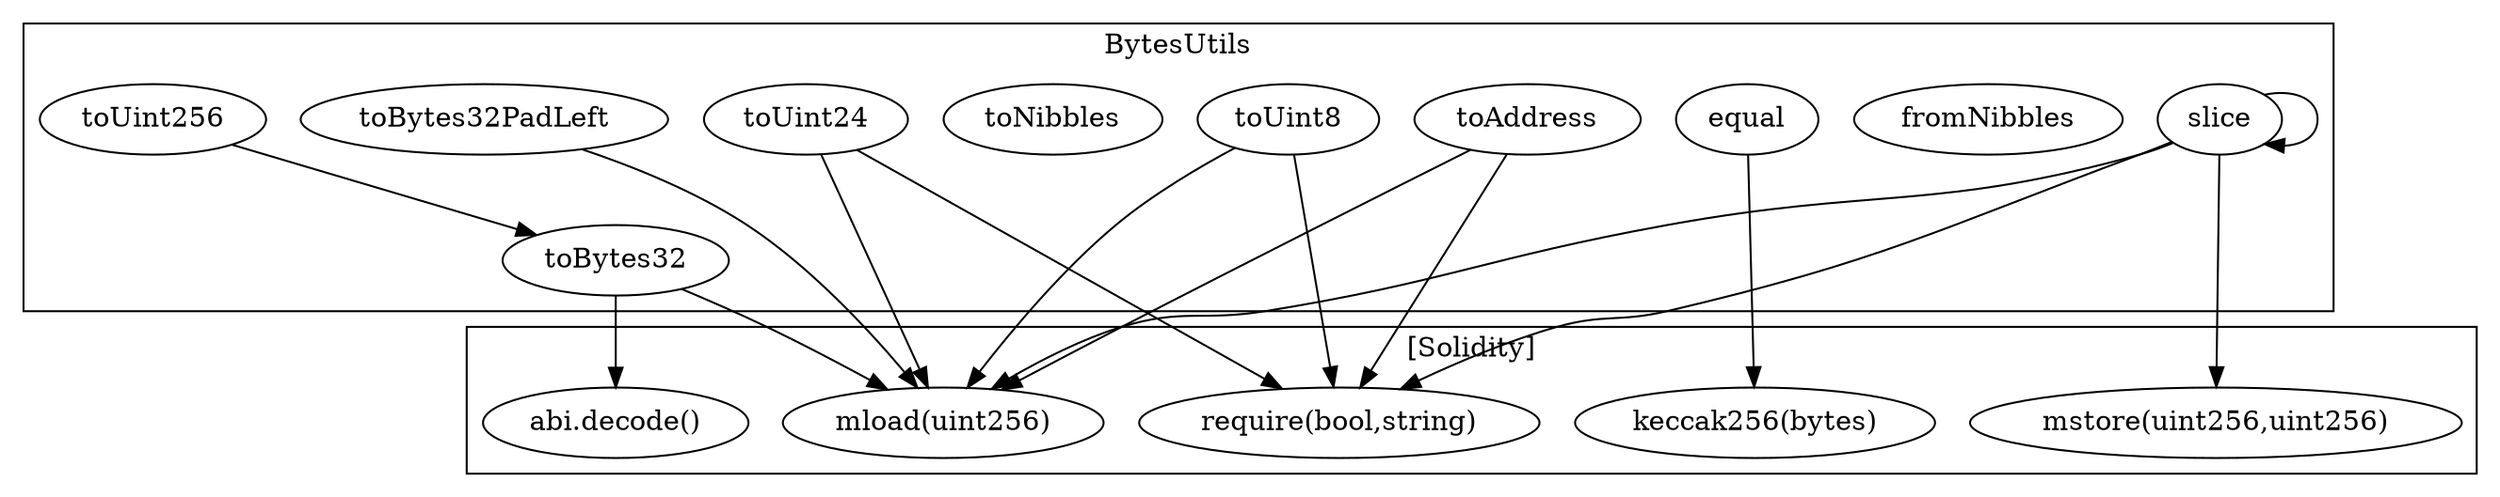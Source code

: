 strict digraph {
subgraph cluster_22738_BytesUtils {
label = "BytesUtils"
"22738_toBytes32PadLeft" [label="toBytes32PadLeft"]
"22738_fromNibbles" [label="fromNibbles"]
"22738_toUint24" [label="toUint24"]
"22738_toUint8" [label="toUint8"]
"22738_toAddress" [label="toAddress"]
"22738_toNibbles" [label="toNibbles"]
"22738_equal" [label="equal"]
"22738_toUint256" [label="toUint256"]
"22738_toBytes32" [label="toBytes32"]
"22738_slice" [label="slice"]
"22738_toUint256" -> "22738_toBytes32"
"22738_slice" -> "22738_slice"
}subgraph cluster_solidity {
label = "[Solidity]"
"mload(uint256)" 
"require(bool,string)" 
"keccak256(bytes)" 
"abi.decode()" 
"mstore(uint256,uint256)" 
"22738_toBytes32" -> "abi.decode()"
"22738_toUint8" -> "require(bool,string)"
"22738_slice" -> "mload(uint256)"
"22738_toUint24" -> "require(bool,string)"
"22738_slice" -> "mstore(uint256,uint256)"
"22738_toAddress" -> "require(bool,string)"
"22738_toAddress" -> "mload(uint256)"
"22738_equal" -> "keccak256(bytes)"
"22738_toBytes32PadLeft" -> "mload(uint256)"
"22738_toUint8" -> "mload(uint256)"
"22738_slice" -> "require(bool,string)"
"22738_toBytes32" -> "mload(uint256)"
"22738_toUint24" -> "mload(uint256)"
}
}